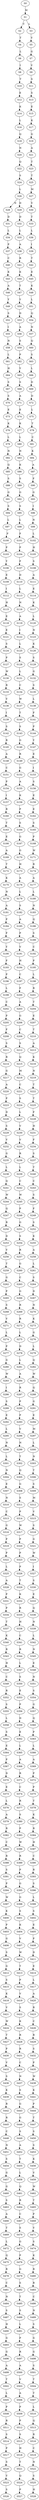 strict digraph  {
	S0 -> S1 [ label = M ];
	S1 -> S2 [ label = V ];
	S1 -> S3 [ label = L ];
	S2 -> S4 [ label = T ];
	S3 -> S5 [ label = V ];
	S4 -> S6 [ label = L ];
	S5 -> S7 [ label = G ];
	S6 -> S8 [ label = I ];
	S7 -> S9 [ label = V ];
	S8 -> S10 [ label = T ];
	S9 -> S11 [ label = S ];
	S10 -> S12 [ label = E ];
	S11 -> S13 [ label = S ];
	S12 -> S14 [ label = K ];
	S13 -> S15 [ label = E ];
	S14 -> S16 [ label = L ];
	S15 -> S17 [ label = K ];
	S16 -> S18 [ label = Q ];
	S17 -> S19 [ label = G ];
	S18 -> S20 [ label = N ];
	S19 -> S21 [ label = A ];
	S20 -> S22 [ label = Q ];
	S21 -> S23 [ label = T ];
	S22 -> S24 [ label = S ];
	S23 -> S25 [ label = T ];
	S24 -> S26 [ label = L ];
	S25 -> S27 [ label = M ];
	S26 -> S28 [ label = N ];
	S26 -> S29 [ label = D ];
	S27 -> S30 [ label = V ];
	S28 -> S31 [ label = D ];
	S29 -> S32 [ label = D ];
	S30 -> S33 [ label = T ];
	S31 -> S34 [ label = L ];
	S32 -> S35 [ label = L ];
	S33 -> S36 [ label = L ];
	S34 -> S37 [ label = P ];
	S35 -> S38 [ label = A ];
	S36 -> S39 [ label = I ];
	S37 -> S40 [ label = C ];
	S38 -> S41 [ label = R ];
	S39 -> S42 [ label = T ];
	S40 -> S43 [ label = K ];
	S41 -> S44 [ label = K ];
	S42 -> S45 [ label = E ];
	S43 -> S46 [ label = A ];
	S44 -> S47 [ label = T ];
	S45 -> S48 [ label = K ];
	S46 -> S49 [ label = Y ];
	S47 -> S50 [ label = Y ];
	S48 -> S51 [ label = L ];
	S49 -> S52 [ label = S ];
	S50 -> S53 [ label = D ];
	S51 -> S54 [ label = Q ];
	S52 -> S55 [ label = I ];
	S53 -> S56 [ label = A ];
	S54 -> S57 [ label = N ];
	S55 -> S58 [ label = N ];
	S56 -> S59 [ label = S ];
	S57 -> S60 [ label = Q ];
	S58 -> S61 [ label = L ];
	S59 -> S62 [ label = P ];
	S60 -> S63 [ label = S ];
	S61 -> S64 [ label = H ];
	S62 -> S65 [ label = Y ];
	S63 -> S66 [ label = L ];
	S64 -> S67 [ label = S ];
	S65 -> S68 [ label = S ];
	S66 -> S69 [ label = D ];
	S67 -> S70 [ label = S ];
	S68 -> S71 [ label = A ];
	S69 -> S72 [ label = D ];
	S70 -> S73 [ label = E ];
	S71 -> S74 [ label = E ];
	S72 -> S75 [ label = L ];
	S73 -> S76 [ label = K ];
	S74 -> S77 [ label = K ];
	S75 -> S78 [ label = T ];
	S76 -> S79 [ label = L ];
	S77 -> S80 [ label = L ];
	S78 -> S81 [ label = C ];
	S79 -> S82 [ label = N ];
	S80 -> S83 [ label = N ];
	S81 -> S84 [ label = K ];
	S82 -> S85 [ label = Q ];
	S83 -> S86 [ label = K ];
	S84 -> S87 [ label = A ];
	S85 -> S88 [ label = S ];
	S86 -> S89 [ label = S ];
	S87 -> S90 [ label = F ];
	S88 -> S91 [ label = G ];
	S89 -> S92 [ label = G ];
	S90 -> S93 [ label = G ];
	S91 -> S94 [ label = S ];
	S92 -> S95 [ label = S ];
	S93 -> S96 [ label = I ];
	S94 -> S97 [ label = L ];
	S95 -> S98 [ label = L ];
	S96 -> S99 [ label = N ];
	S97 -> S100 [ label = F ];
	S98 -> S101 [ label = F ];
	S99 -> S102 [ label = L ];
	S100 -> S103 [ label = P ];
	S101 -> S104 [ label = P ];
	S102 -> S105 [ label = H ];
	S103 -> S106 [ label = Y ];
	S104 -> S107 [ label = F ];
	S105 -> S108 [ label = S ];
	S106 -> S109 [ label = E ];
	S107 -> S110 [ label = D ];
	S108 -> S111 [ label = A ];
	S109 -> S112 [ label = I ];
	S110 -> S113 [ label = L ];
	S111 -> S114 [ label = E ];
	S112 -> S115 [ label = H ];
	S113 -> S116 [ label = N ];
	S114 -> S117 [ label = K ];
	S115 -> S118 [ label = E ];
	S116 -> S119 [ label = A ];
	S117 -> S120 [ label = L ];
	S118 -> S121 [ label = E ];
	S119 -> S122 [ label = I ];
	S120 -> S123 [ label = N ];
	S121 -> S124 [ label = S ];
	S122 -> S125 [ label = L ];
	S123 -> S126 [ label = K ];
	S124 -> S127 [ label = P ];
	S125 -> S128 [ label = S ];
	S126 -> S129 [ label = S ];
	S127 -> S130 [ label = W ];
	S128 -> S131 [ label = L ];
	S129 -> S132 [ label = G ];
	S130 -> S133 [ label = R ];
	S131 -> S134 [ label = C ];
	S132 -> S135 [ label = S ];
	S133 -> S136 [ label = V ];
	S134 -> S137 [ label = W ];
	S135 -> S138 [ label = L ];
	S136 -> S139 [ label = I ];
	S137 -> S140 [ label = T ];
	S138 -> S141 [ label = F ];
	S139 -> S142 [ label = S ];
	S140 -> S143 [ label = S ];
	S141 -> S144 [ label = P ];
	S142 -> S145 [ label = R ];
	S143 -> S146 [ label = G ];
	S144 -> S147 [ label = Y ];
	S145 -> S148 [ label = A ];
	S146 -> S149 [ label = R ];
	S147 -> S150 [ label = E ];
	S148 -> S151 [ label = C ];
	S149 -> S152 [ label = G ];
	S150 -> S153 [ label = I ];
	S151 -> S154 [ label = P ];
	S152 -> S155 [ label = A ];
	S153 -> S156 [ label = S ];
	S154 -> S157 [ label = I ];
	S155 -> S158 [ label = K ];
	S156 -> S159 [ label = E ];
	S157 -> S160 [ label = R ];
	S158 -> S161 [ label = P ];
	S159 -> S162 [ label = E ];
	S160 -> S163 [ label = T ];
	S161 -> S164 [ label = S ];
	S162 -> S165 [ label = S ];
	S163 -> S166 [ label = E ];
	S164 -> S167 [ label = G ];
	S165 -> S168 [ label = P ];
	S166 -> S169 [ label = A ];
	S167 -> S170 [ label = G ];
	S168 -> S171 [ label = W ];
	S169 -> S172 [ label = T ];
	S170 -> S173 [ label = H ];
	S171 -> S174 [ label = R ];
	S172 -> S175 [ label = K ];
	S173 -> S176 [ label = A ];
	S174 -> S177 [ label = A ];
	S175 -> S178 [ label = N ];
	S176 -> S179 [ label = L ];
	S177 -> S180 [ label = L ];
	S178 -> S181 [ label = A ];
	S179 -> S182 [ label = S ];
	S180 -> S183 [ label = N ];
	S181 -> S184 [ label = P ];
	S182 -> S185 [ label = A ];
	S183 -> S186 [ label = Q ];
	S184 -> S187 [ label = F ];
	S185 -> S188 [ label = P ];
	S186 -> S189 [ label = S ];
	S187 -> S190 [ label = Y ];
	S188 -> S191 [ label = V ];
	S189 -> S192 [ label = C ];
	S190 -> S193 [ label = F ];
	S191 -> S194 [ label = H ];
	S192 -> S195 [ label = P ];
	S193 -> S196 [ label = P ];
	S194 -> S197 [ label = C ];
	S195 -> S198 [ label = L ];
	S196 -> S199 [ label = L ];
	S197 -> S200 [ label = F ];
	S198 -> S201 [ label = R ];
	S199 -> S202 [ label = C ];
	S200 -> S203 [ label = A ];
	S201 -> S204 [ label = T ];
	S202 -> S205 [ label = P ];
	S203 -> S206 [ label = G ];
	S204 -> S207 [ label = E ];
	S205 -> S208 [ label = F ];
	S206 -> S209 [ label = C ];
	S207 -> S210 [ label = T ];
	S208 -> S211 [ label = S ];
	S209 -> S212 [ label = S ];
	S210 -> S213 [ label = A ];
	S211 -> S214 [ label = R ];
	S212 -> S215 [ label = Q ];
	S213 -> S216 [ label = K ];
	S214 -> S217 [ label = G ];
	S215 -> S218 [ label = M ];
	S216 -> S219 [ label = N ];
	S217 -> S220 [ label = A ];
	S218 -> S221 [ label = C ];
	S219 -> S222 [ label = T ];
	S220 -> S223 [ label = P ];
	S221 -> S224 [ label = S ];
	S222 -> S225 [ label = T ];
	S223 -> S226 [ label = D ];
	S224 -> S227 [ label = L ];
	S225 -> S228 [ label = F ];
	S226 -> S229 [ label = S ];
	S227 -> S230 [ label = V ];
	S228 -> S231 [ label = H ];
	S229 -> S232 [ label = V ];
	S230 -> S233 [ label = V ];
	S231 -> S234 [ label = F ];
	S232 -> S235 [ label = G ];
	S233 -> S236 [ label = R ];
	S234 -> S237 [ label = S ];
	S235 -> S238 [ label = L ];
	S236 -> S239 [ label = L ];
	S237 -> S240 [ label = T ];
	S238 -> S241 [ label = Q ];
	S239 -> S242 [ label = C ];
	S240 -> S243 [ label = C ];
	S241 -> S244 [ label = W ];
	S242 -> S245 [ label = W ];
	S243 -> S246 [ label = S ];
	S244 -> S247 [ label = Q ];
	S245 -> S248 [ label = P ];
	S246 -> S249 [ label = F ];
	S247 -> S250 [ label = R ];
	S248 -> S251 [ label = G ];
	S249 -> S252 [ label = S ];
	S250 -> S253 [ label = D ];
	S251 -> S254 [ label = S ];
	S252 -> S255 [ label = K ];
	S253 -> S256 [ label = V ];
	S254 -> S257 [ label = R ];
	S255 -> S258 [ label = A ];
	S256 -> S259 [ label = T ];
	S257 -> S260 [ label = G ];
	S258 -> S261 [ label = L ];
	S259 -> S262 [ label = G ];
	S260 -> S263 [ label = C ];
	S261 -> S264 [ label = S ];
	S262 -> S265 [ label = P ];
	S263 -> S266 [ label = G ];
	S264 -> S267 [ label = D ];
	S265 -> S268 [ label = S ];
	S266 -> S269 [ label = R ];
	S267 -> S270 [ label = N ];
	S268 -> S271 [ label = V ];
	S269 -> S272 [ label = R ];
	S270 -> S273 [ label = K ];
	S271 -> S274 [ label = L ];
	S272 -> S275 [ label = L ];
	S273 -> S276 [ label = G ];
	S274 -> S277 [ label = P ];
	S275 -> S278 [ label = D ];
	S276 -> S279 [ label = L ];
	S277 -> S280 [ label = G ];
	S278 -> S281 [ label = L ];
	S279 -> S282 [ label = Q ];
	S280 -> S283 [ label = W ];
	S281 -> S284 [ label = A ];
	S282 -> S285 [ label = W ];
	S283 -> S286 [ label = I ];
	S284 -> S287 [ label = R ];
	S285 -> S288 [ label = Q ];
	S286 -> S289 [ label = S ];
	S287 -> S290 [ label = P ];
	S288 -> S291 [ label = G ];
	S289 -> S292 [ label = E ];
	S290 -> S293 [ label = P ];
	S291 -> S294 [ label = E ];
	S292 -> S295 [ label = L ];
	S293 -> S296 [ label = V ];
	S294 -> S297 [ label = M ];
	S295 -> S298 [ label = N ];
	S296 -> S299 [ label = N ];
	S297 -> S300 [ label = L ];
	S298 -> S301 [ label = L ];
	S299 -> S302 [ label = T ];
	S300 -> S303 [ label = N ];
	S301 -> S304 [ label = N ];
	S302 -> S305 [ label = Q ];
	S303 -> S306 [ label = T ];
	S304 -> S307 [ label = E ];
	S305 -> S308 [ label = G ];
	S306 -> S309 [ label = S ];
	S307 -> S310 [ label = N ];
	S308 -> S311 [ label = S ];
	S309 -> S312 [ label = M ];
	S310 -> S313 [ label = C ];
	S311 -> S314 [ label = P ];
	S312 -> S315 [ label = V ];
	S313 -> S316 [ label = G ];
	S314 -> S317 [ label = W ];
	S315 -> S318 [ label = S ];
	S316 -> S319 [ label = P ];
	S317 -> S320 [ label = P ];
	S318 -> S321 [ label = G ];
	S319 -> S322 [ label = P ];
	S320 -> S323 [ label = P ];
	S321 -> S324 [ label = W ];
	S322 -> S325 [ label = L ];
	S323 -> S326 [ label = P ];
	S324 -> S327 [ label = I ];
	S325 -> S328 [ label = A ];
	S326 -> S329 [ label = T ];
	S327 -> S330 [ label = S ];
	S328 -> S331 [ label = P ];
	S329 -> S332 [ label = K ];
	S330 -> S333 [ label = E ];
	S331 -> S334 [ label = P ];
	S332 -> S335 [ label = R ];
	S333 -> S336 [ label = Q ];
	S334 -> S337 [ label = T ];
	S335 -> S338 [ label = H ];
	S336 -> S339 [ label = N ];
	S337 -> S340 [ label = K ];
	S338 -> S341 [ label = C ];
	S339 -> S342 [ label = L ];
	S340 -> S343 [ label = R ];
	S341 -> S344 [ label = R ];
	S342 -> S345 [ label = N ];
	S343 -> S346 [ label = H ];
	S344 -> S347 [ label = L ];
	S345 -> S348 [ label = E ];
	S346 -> S349 [ label = C ];
	S347 -> S350 [ label = S ];
	S348 -> S351 [ label = N ];
	S349 -> S352 [ label = R ];
	S350 -> S353 [ label = E ];
	S351 -> S354 [ label = S ];
	S352 -> S355 [ label = S ];
	S353 -> S356 [ label = P ];
	S354 -> S357 [ label = G ];
	S355 -> S358 [ label = L ];
	S356 -> S359 [ label = D ];
	S357 -> S360 [ label = Q ];
	S358 -> S361 [ label = S ];
	S359 -> S362 [ label = E ];
	S360 -> S363 [ label = P ];
	S361 -> S364 [ label = E ];
	S362 -> S365 [ label = L ];
	S363 -> S366 [ label = L ];
	S364 -> S367 [ label = P ];
	S365 -> S368 [ label = A ];
	S366 -> S369 [ label = A ];
	S367 -> S370 [ label = D ];
	S368 -> S371 [ label = R ];
	S369 -> S372 [ label = P ];
	S370 -> S373 [ label = E ];
	S371 -> S374 [ label = C ];
	S372 -> S375 [ label = P ];
	S373 -> S376 [ label = L ];
	S374 -> S377 [ label = R ];
	S375 -> S378 [ label = T ];
	S376 -> S379 [ label = A ];
	S377 -> S380 [ label = S ];
	S378 -> S381 [ label = K ];
	S379 -> S382 [ label = R ];
	S380 -> S383 [ label = P ];
	S381 -> S384 [ label = R ];
	S382 -> S385 [ label = C ];
	S383 -> S386 [ label = W ];
	S384 -> S387 [ label = H ];
	S385 -> S388 [ label = R ];
	S386 -> S389 [ label = R ];
	S387 -> S390 [ label = C ];
	S388 -> S391 [ label = S ];
	S389 -> S392 [ label = P ];
	S390 -> S393 [ label = R ];
	S391 -> S394 [ label = P ];
	S392 -> S395 [ label = G ];
	S393 -> S396 [ label = S ];
	S394 -> S397 [ label = W ];
	S395 -> S398 [ label = G ];
	S396 -> S399 [ label = L ];
	S397 -> S400 [ label = K ];
	S398 -> S401 [ label = S ];
	S399 -> S402 [ label = S ];
	S400 -> S403 [ label = P ];
	S401 -> S404 [ label = K ];
	S402 -> S405 [ label = E ];
	S403 -> S406 [ label = G ];
	S404 -> S407 [ label = V ];
	S405 -> S408 [ label = P ];
	S406 -> S409 [ label = S ];
	S407 -> S410 [ label = W ];
	S408 -> S411 [ label = D ];
	S409 -> S412 [ label = G ];
	S410 -> S413 [ label = T ];
	S411 -> S414 [ label = E ];
	S412 -> S415 [ label = S ];
	S413 -> S416 [ label = P ];
	S414 -> S417 [ label = L ];
	S415 -> S418 [ label = K ];
	S416 -> S419 [ label = V ];
	S417 -> S420 [ label = A ];
	S418 -> S421 [ label = V ];
	S419 -> S422 [ label = S ];
	S420 -> S423 [ label = R ];
	S421 -> S424 [ label = W ];
	S422 -> S425 [ label = K ];
	S423 -> S426 [ label = C ];
	S424 -> S427 [ label = T ];
	S425 -> S428 [ label = R ];
	S426 -> S429 [ label = R ];
	S427 -> S430 [ label = P ];
	S428 -> S431 [ label = R ];
	S429 -> S432 [ label = S ];
	S430 -> S433 [ label = V ];
	S431 -> S434 [ label = C ];
	S432 -> S435 [ label = P ];
	S433 -> S436 [ label = S ];
	S434 -> S437 [ label = N ];
	S435 -> S438 [ label = W ];
	S436 -> S439 [ label = K ];
	S437 -> S440 [ label = S ];
	S438 -> S441 [ label = K ];
	S439 -> S442 [ label = R ];
	S440 -> S443 [ label = G ];
	S441 -> S444 [ label = P ];
	S442 -> S445 [ label = R ];
	S443 -> S446 [ label = G ];
	S444 -> S447 [ label = T ];
	S445 -> S448 [ label = C ];
	S446 -> S449 [ label = S ];
	S447 -> S450 [ label = S ];
	S448 -> S451 [ label = N ];
	S449 -> S452 [ label = A ];
	S450 -> S453 [ label = S ];
	S451 -> S454 [ label = S ];
	S452 -> S455 [ label = T ];
	S453 -> S456 [ label = K ];
	S454 -> S457 [ label = G ];
	S455 -> S458 [ label = L ];
	S456 -> S459 [ label = V ];
	S457 -> S460 [ label = G ];
	S458 -> S461 [ label = Q ];
	S459 -> S462 [ label = W ];
	S460 -> S463 [ label = S ];
	S461 -> S464 [ label = R ];
	S462 -> S465 [ label = T ];
	S463 -> S466 [ label = A ];
	S464 -> S467 [ label = C ];
	S465 -> S468 [ label = P ];
	S466 -> S469 [ label = T ];
	S467 -> S470 [ label = S ];
	S468 -> S471 [ label = V ];
	S469 -> S472 [ label = L ];
	S470 -> S473 [ label = G ];
	S471 -> S474 [ label = S ];
	S472 -> S475 [ label = Q ];
	S473 -> S476 [ label = P ];
	S474 -> S477 [ label = K ];
	S475 -> S478 [ label = R ];
	S476 -> S479 [ label = G ];
	S477 -> S480 [ label = R ];
	S478 -> S481 [ label = C ];
	S479 -> S482 [ label = S ];
	S480 -> S483 [ label = R ];
	S481 -> S484 [ label = N ];
	S482 -> S485 [ label = T ];
	S483 -> S486 [ label = C ];
	S484 -> S487 [ label = S ];
	S485 -> S488 [ label = S ];
	S486 -> S489 [ label = N ];
	S487 -> S490 [ label = H ];
	S488 -> S491 [ label = L ];
	S489 -> S492 [ label = S ];
	S490 -> S493 [ label = G ];
	S491 -> S494 [ label = P ];
	S492 -> S495 [ label = G ];
	S493 -> S496 [ label = G ];
	S494 -> S497 [ label = R ];
	S495 -> S498 [ label = G ];
	S496 -> S499 [ label = A ];
	S497 -> S500 [ label = A ];
	S498 -> S501 [ label = S ];
	S499 -> S502 [ label = T ];
	S500 -> S503 [ label = V ];
	S501 -> S504 [ label = T ];
	S502 -> S505 [ label = L ];
	S503 -> S506 [ label = A ];
	S504 -> S507 [ label = T ];
	S505 -> S508 [ label = P ];
	S506 -> S509 [ label = P ];
	S507 -> S510 [ label = L ];
	S508 -> S511 [ label = R ];
	S509 -> S512 [ label = P ];
	S510 -> S513 [ label = Q ];
	S511 -> S514 [ label = S ];
	S512 -> S515 [ label = S ];
	S513 -> S516 [ label = R ];
	S514 -> S517 [ label = P ];
	S515 -> S518 [ label = H ];
	S516 -> S519 [ label = C ];
	S517 -> S520 [ label = S ];
	S518 -> S521 [ label = T ];
	S519 -> S522 [ label = N ];
	S520 -> S523 [ label = V ];
	S521 -> S524 [ label = Q ];
	S522 -> S525 [ label = S ];
	S523 -> S526 [ label = S ];
	S524 -> S527 [ label = P ];
	S525 -> S528 [ label = H ];
}
